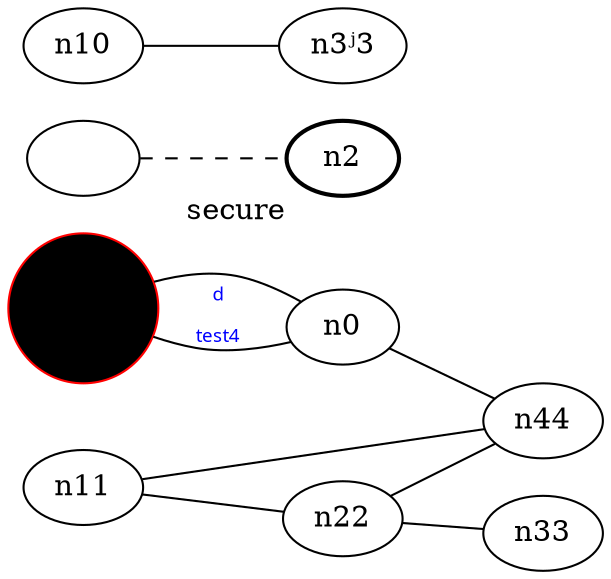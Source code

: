 graph test4 {
	rankdir=LR;
	fontcolor=blue; /* c0; c1; c0 -- c21474836󠀿47 */
	n1 [style=dotted, fillcolor="#1"]; // c32767; c3; c2 -- c3
	n1 [height=1, width=1, color=red, style=filled];
	n2 [style=bold, xlabel="secure"];
	n0 -- n1 󠁿-- n2[style=dashed];
	n1 -- n0 [fontname="comic sans", label="d\n\l\G", fontcolor=blue, fontsize=9];
	n11 -- n22;
	n10 -- n3ʲ3;
	n11 -- n44;
	n22 -- n44;
	n22 -- n33;
	n0 -- n44;
}
